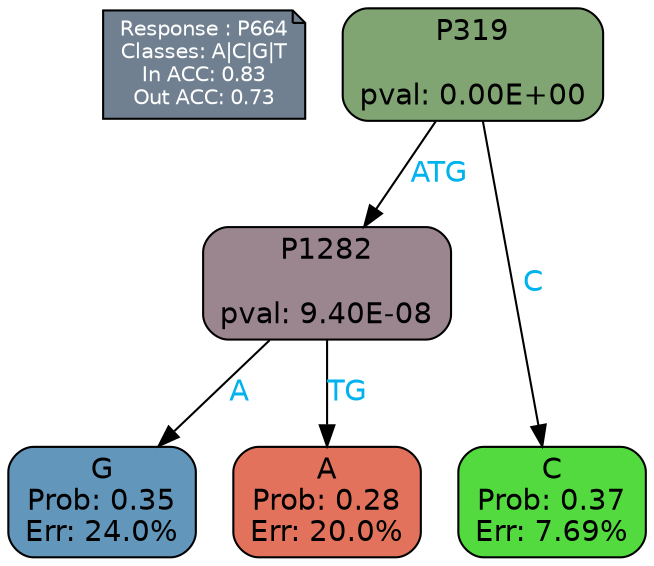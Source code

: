 digraph Tree {
node [shape=box, style="filled, rounded", color="black", fontname=helvetica] ;
graph [ranksep=equally, splines=polylines, bgcolor=transparent, dpi=600] ;
edge [fontname=helvetica] ;
LEGEND [label="Response : P664
Classes: A|C|G|T
In ACC: 0.83
Out ACC: 0.73
",shape=note,align=left,style=filled,fillcolor="slategray",fontcolor="white",fontsize=10];1 [label="P319

pval: 0.00E+00", fillcolor="#80a573"] ;
2 [label="P1282

pval: 9.40E-08", fillcolor="#9b8690"] ;
3 [label="G
Prob: 0.35
Err: 24.0%", fillcolor="#6296bb"] ;
4 [label="A
Prob: 0.28
Err: 20.0%", fillcolor="#e2725b"] ;
5 [label="C
Prob: 0.37
Err: 7.69%", fillcolor="#52da3f"] ;
1 -> 2 [label="ATG",fontcolor=deepskyblue2] ;
1 -> 5 [label="C",fontcolor=deepskyblue2] ;
2 -> 3 [label="A",fontcolor=deepskyblue2] ;
2 -> 4 [label="TG",fontcolor=deepskyblue2] ;
{rank = same; 3;4;5;}{rank = same; LEGEND;1;}}